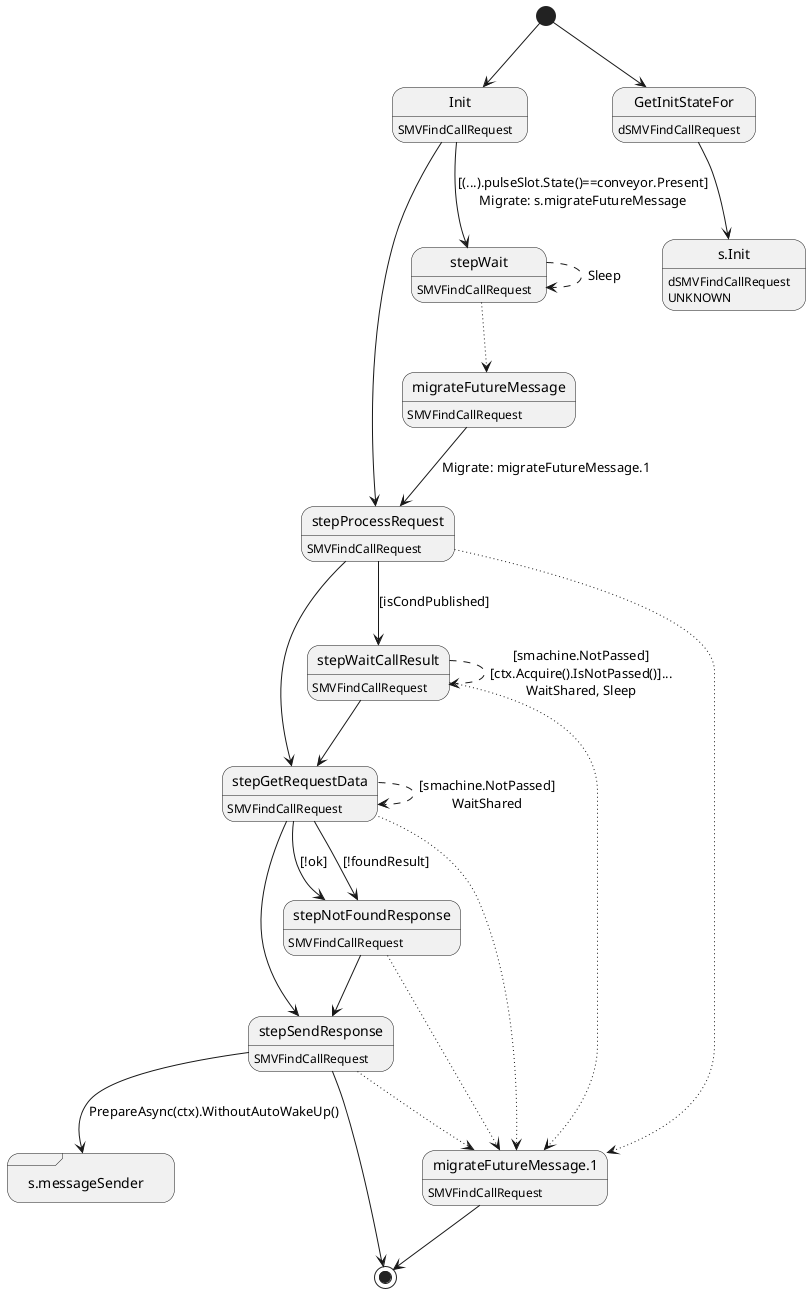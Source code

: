 @startuml
state "Init" as T01_S001
T01_S001 : SMVFindCallRequest
[*] --> T01_S001
T01_S001 --> T01_S002 : [(...).pulseSlot.State()==conveyor.Present]\nMigrate: s.migrateFutureMessage
T01_S001 --> T01_S005
state "migrateFutureMessage" as T01_S003
T01_S003 : SMVFindCallRequest
T01_S003 --> T01_S005 : Migrate: migrateFutureMessage.1
state "migrateFutureMessage.1" as T01_S004
T01_S004 : SMVFindCallRequest
T01_S004 --> [*]
state "s.messageSender" as T01_S010 <<sdlreceive>>
state "stepGetRequestData" as T01_S007
T01_S007 : SMVFindCallRequest
T01_S007 --[dotted]> T01_S004
T01_S007 --> T01_S008 : [!ok]
T01_S007 --[dashed]> T01_S007 : [smachine.NotPassed]\nWaitShared
T01_S007 --> T01_S008 : [!foundResult]
T01_S007 --> T01_S009
state "stepNotFoundResponse" as T01_S008
T01_S008 : SMVFindCallRequest
T01_S008 --[dotted]> T01_S004
T01_S008 --> T01_S009
state "stepProcessRequest" as T01_S005
T01_S005 : SMVFindCallRequest
T01_S005 --[dotted]> T01_S004
T01_S005 --> T01_S006 : [isCondPublished]
T01_S005 --> T01_S007
state "stepSendResponse" as T01_S009
T01_S009 : SMVFindCallRequest
T01_S009 --[dotted]> T01_S004
T01_S009 --> T01_S010 : PrepareAsync(ctx).WithoutAutoWakeUp()
T01_S009 --> [*]
state "stepWait" as T01_S002
T01_S002 : SMVFindCallRequest
T01_S002 --[dotted]> T01_S003
T01_S002 --[dashed]> T01_S002 : Sleep
state "stepWaitCallResult" as T01_S006
T01_S006 : SMVFindCallRequest
T01_S006 --[dotted]> T01_S004
T01_S006 --[dashed]> T01_S006 : [smachine.NotPassed]\n[ctx.Acquire().IsNotPassed()]...\nWaitShared, Sleep
T01_S006 --> T01_S007
state "GetInitStateFor" as T00_S001
T00_S001 : dSMVFindCallRequest
[*] --> T00_S001
state "s.Init" as T00_U001
T00_U001 : dSMVFindCallRequest
T00_U001 : UNKNOWN 
T00_S001 --> T00_U001
@enduml
